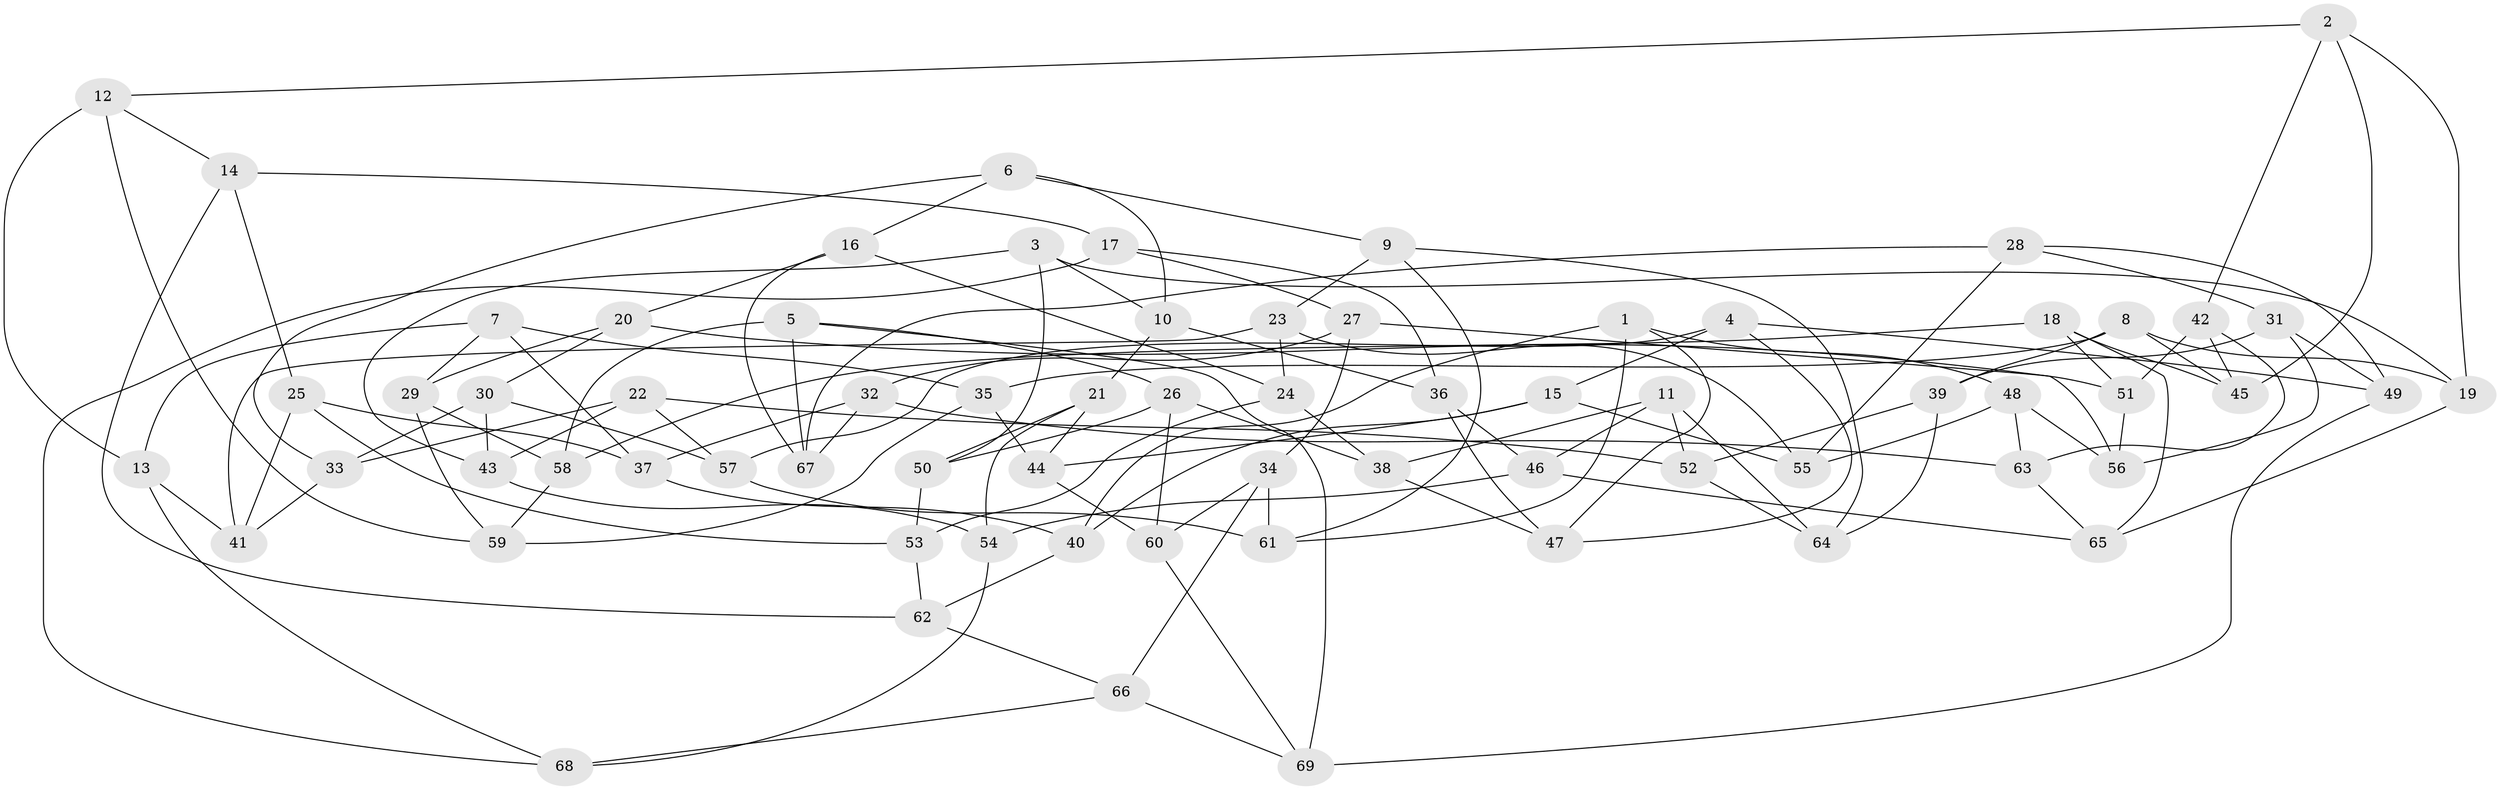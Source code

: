// coarse degree distribution, {9: 0.09523809523809523, 6: 0.14285714285714285, 4: 0.09523809523809523, 8: 0.19047619047619047, 5: 0.09523809523809523, 3: 0.14285714285714285, 10: 0.047619047619047616, 7: 0.14285714285714285, 2: 0.047619047619047616}
// Generated by graph-tools (version 1.1) at 2025/53/03/04/25 22:53:45]
// undirected, 69 vertices, 138 edges
graph export_dot {
  node [color=gray90,style=filled];
  1;
  2;
  3;
  4;
  5;
  6;
  7;
  8;
  9;
  10;
  11;
  12;
  13;
  14;
  15;
  16;
  17;
  18;
  19;
  20;
  21;
  22;
  23;
  24;
  25;
  26;
  27;
  28;
  29;
  30;
  31;
  32;
  33;
  34;
  35;
  36;
  37;
  38;
  39;
  40;
  41;
  42;
  43;
  44;
  45;
  46;
  47;
  48;
  49;
  50;
  51;
  52;
  53;
  54;
  55;
  56;
  57;
  58;
  59;
  60;
  61;
  62;
  63;
  64;
  65;
  66;
  67;
  68;
  69;
  1 -- 48;
  1 -- 47;
  1 -- 40;
  1 -- 61;
  2 -- 42;
  2 -- 45;
  2 -- 12;
  2 -- 19;
  3 -- 10;
  3 -- 19;
  3 -- 43;
  3 -- 50;
  4 -- 15;
  4 -- 57;
  4 -- 47;
  4 -- 49;
  5 -- 67;
  5 -- 69;
  5 -- 26;
  5 -- 58;
  6 -- 33;
  6 -- 16;
  6 -- 9;
  6 -- 10;
  7 -- 35;
  7 -- 37;
  7 -- 29;
  7 -- 13;
  8 -- 35;
  8 -- 19;
  8 -- 45;
  8 -- 39;
  9 -- 23;
  9 -- 61;
  9 -- 64;
  10 -- 21;
  10 -- 36;
  11 -- 64;
  11 -- 46;
  11 -- 52;
  11 -- 38;
  12 -- 13;
  12 -- 59;
  12 -- 14;
  13 -- 68;
  13 -- 41;
  14 -- 62;
  14 -- 17;
  14 -- 25;
  15 -- 55;
  15 -- 44;
  15 -- 40;
  16 -- 67;
  16 -- 24;
  16 -- 20;
  17 -- 68;
  17 -- 27;
  17 -- 36;
  18 -- 65;
  18 -- 51;
  18 -- 58;
  18 -- 45;
  19 -- 65;
  20 -- 51;
  20 -- 30;
  20 -- 29;
  21 -- 50;
  21 -- 44;
  21 -- 54;
  22 -- 43;
  22 -- 33;
  22 -- 52;
  22 -- 57;
  23 -- 55;
  23 -- 41;
  23 -- 24;
  24 -- 53;
  24 -- 38;
  25 -- 41;
  25 -- 37;
  25 -- 53;
  26 -- 50;
  26 -- 38;
  26 -- 60;
  27 -- 34;
  27 -- 56;
  27 -- 32;
  28 -- 55;
  28 -- 49;
  28 -- 67;
  28 -- 31;
  29 -- 58;
  29 -- 59;
  30 -- 57;
  30 -- 33;
  30 -- 43;
  31 -- 56;
  31 -- 49;
  31 -- 39;
  32 -- 67;
  32 -- 37;
  32 -- 63;
  33 -- 41;
  34 -- 61;
  34 -- 66;
  34 -- 60;
  35 -- 44;
  35 -- 59;
  36 -- 46;
  36 -- 47;
  37 -- 40;
  38 -- 47;
  39 -- 52;
  39 -- 64;
  40 -- 62;
  42 -- 51;
  42 -- 63;
  42 -- 45;
  43 -- 54;
  44 -- 60;
  46 -- 54;
  46 -- 65;
  48 -- 63;
  48 -- 55;
  48 -- 56;
  49 -- 69;
  50 -- 53;
  51 -- 56;
  52 -- 64;
  53 -- 62;
  54 -- 68;
  57 -- 61;
  58 -- 59;
  60 -- 69;
  62 -- 66;
  63 -- 65;
  66 -- 68;
  66 -- 69;
}
